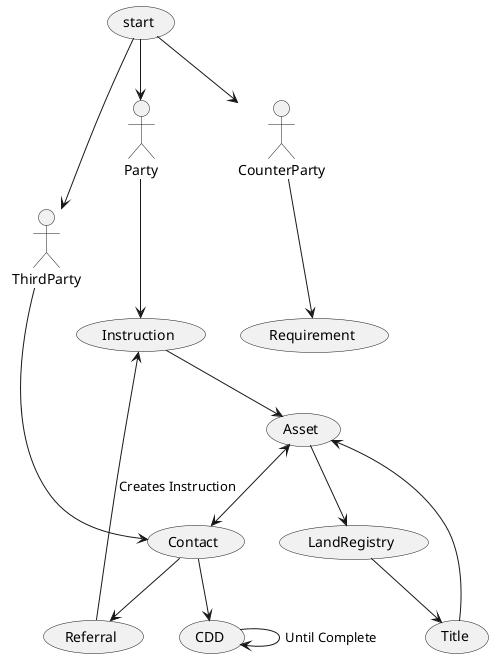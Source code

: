 @startuml Cdd Tbs

(start) --> Party
(start) --> ThirdParty
(start) --> CounterParty

Party --> (Instruction)
ThirdParty --> (Contact)
(Contact) --> (Referral)
CounterParty --> (Requirement)

(Referral) --> (Instruction) : Creates Instruction

(Instruction) --> (Asset)
(Asset) --> (LandRegistry) 
(LandRegistry)  --> (Title)
(Title) --> (Asset)
(Asset) <--> (Contact)
(Contact) --> (CDD)
(CDD) --> (CDD) : Until Complete



@enduml